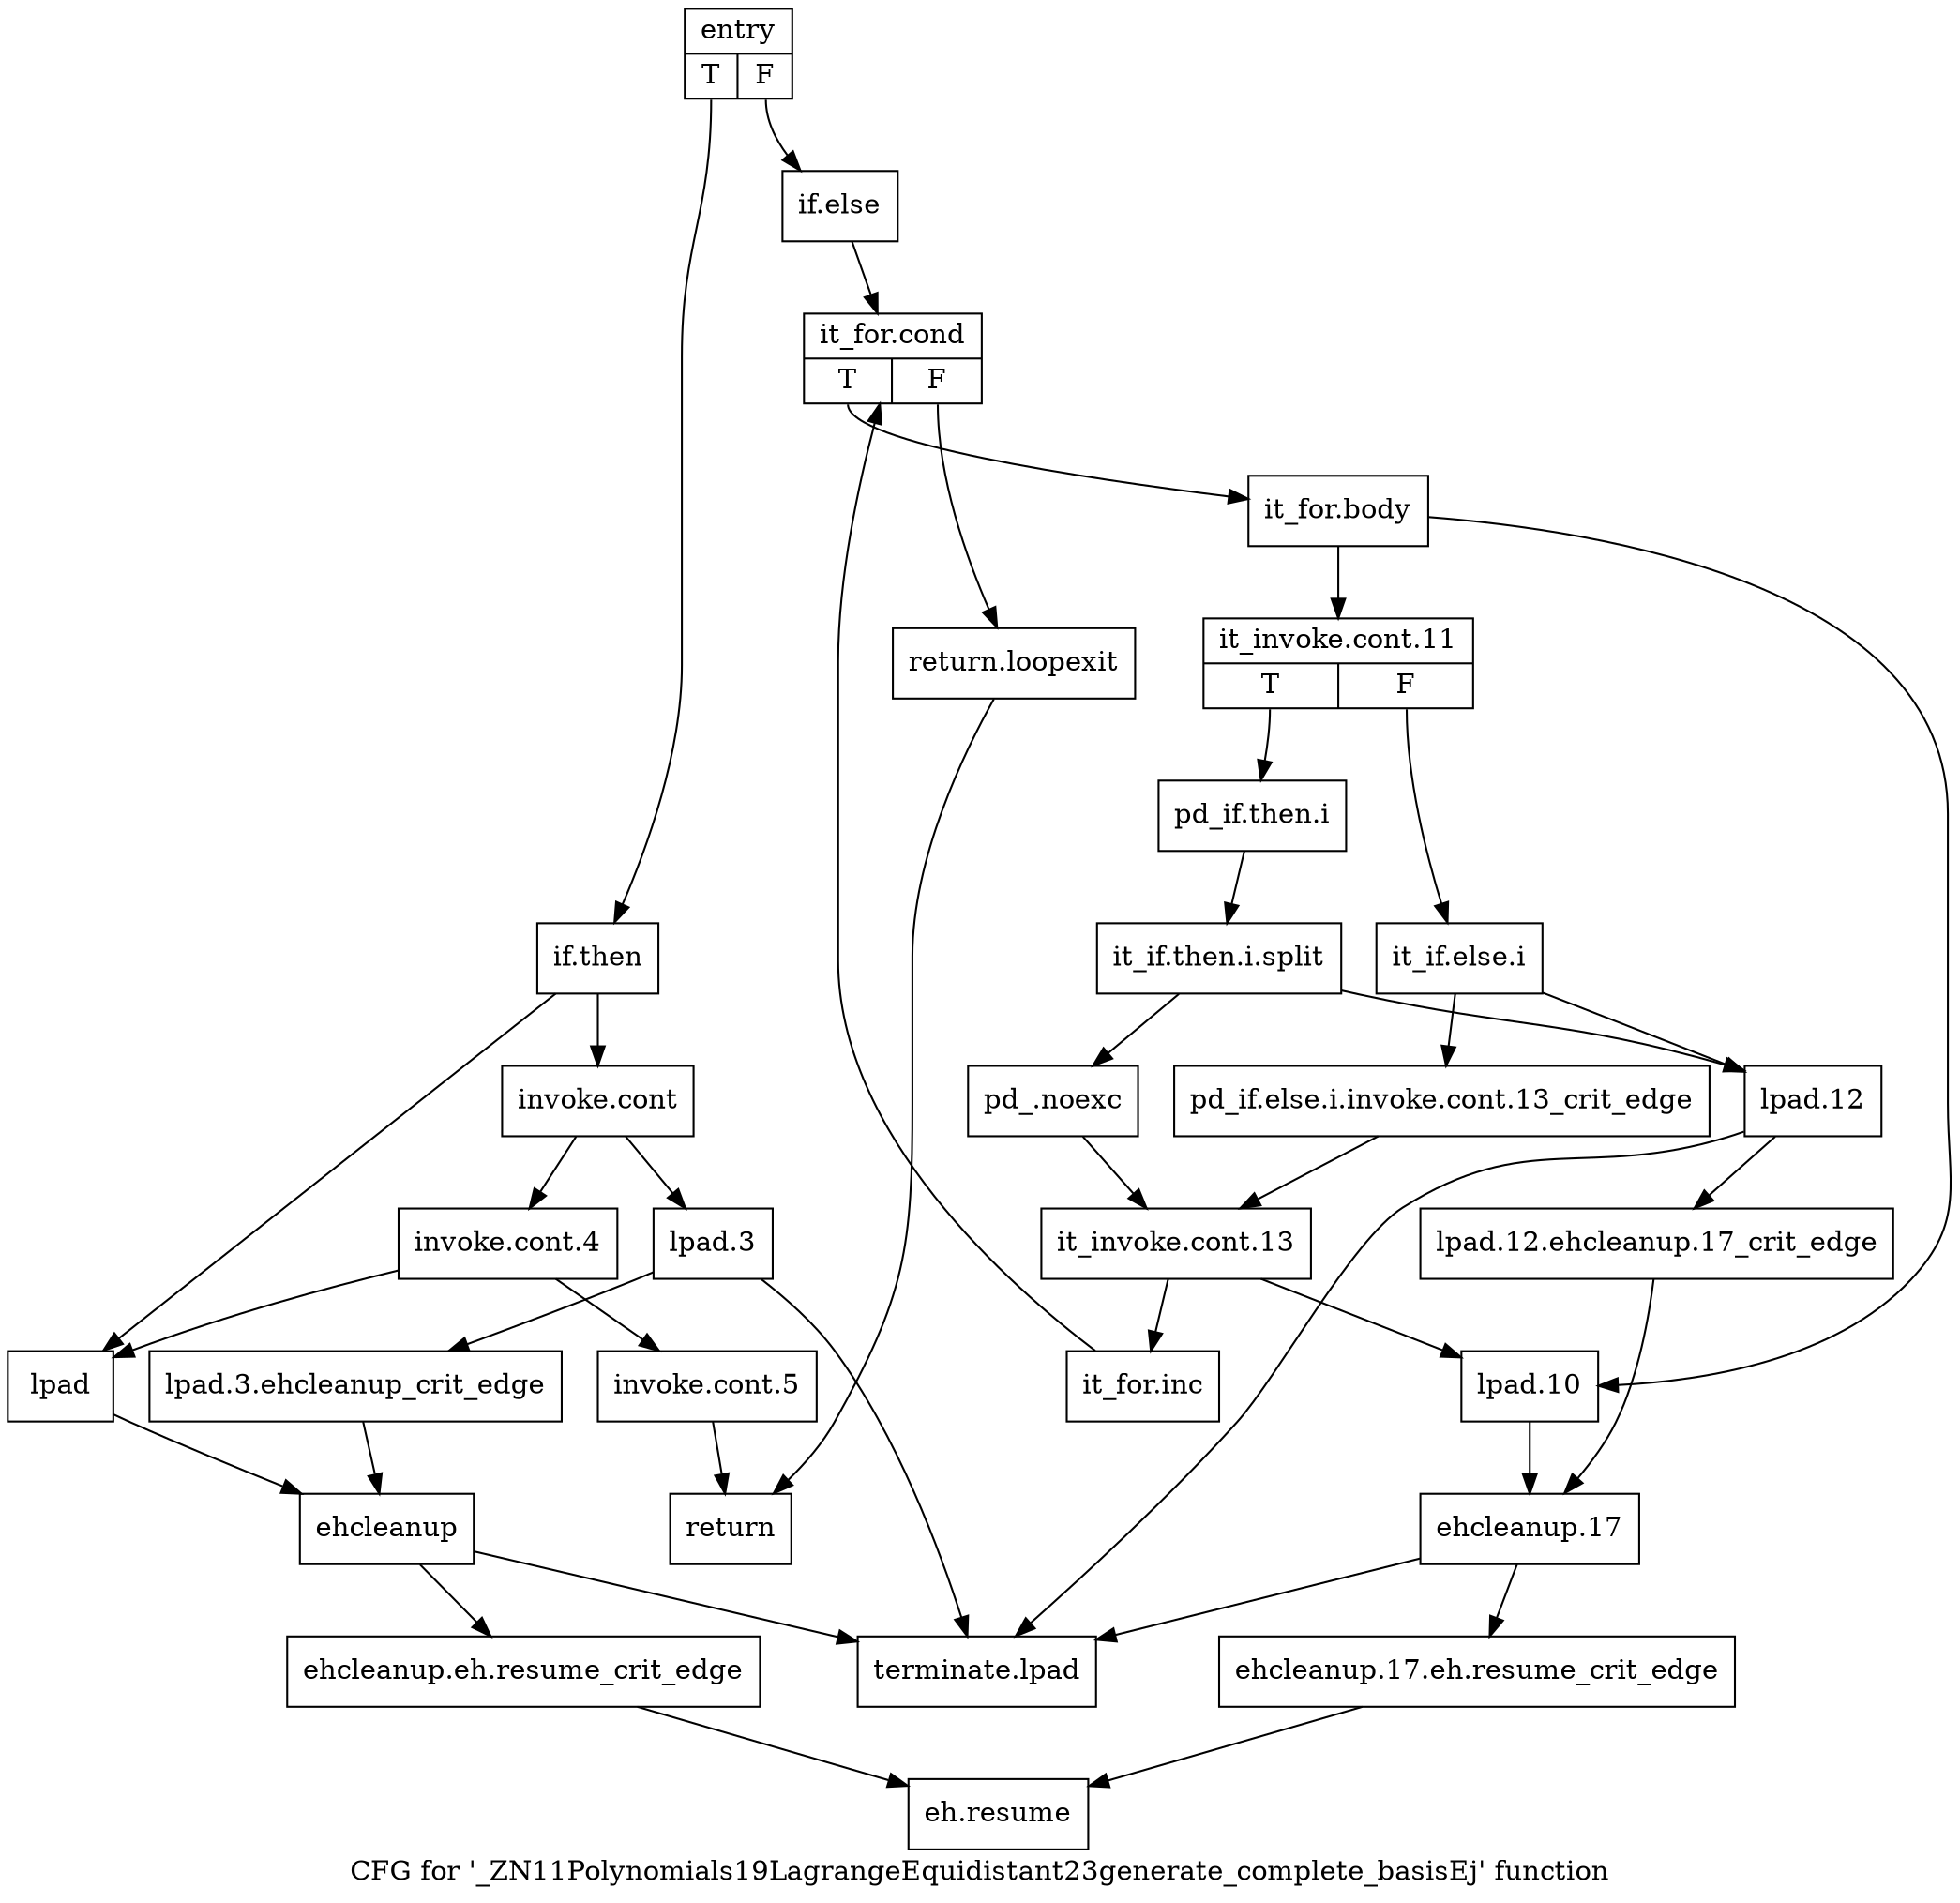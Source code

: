 digraph "CFG for '_ZN11Polynomials19LagrangeEquidistant23generate_complete_basisEj' function" {
	label="CFG for '_ZN11Polynomials19LagrangeEquidistant23generate_complete_basisEj' function";

	Node0x6be55d0 [shape=record,label="{entry|{<s0>T|<s1>F}}"];
	Node0x6be55d0:s0 -> Node0x6be5620;
	Node0x6be55d0:s1 -> Node0x6be58f0;
	Node0x6be5620 [shape=record,label="{if.then}"];
	Node0x6be5620 -> Node0x6be5670;
	Node0x6be5620 -> Node0x6be5760;
	Node0x6be5670 [shape=record,label="{invoke.cont}"];
	Node0x6be5670 -> Node0x6be56c0;
	Node0x6be5670 -> Node0x6be57b0;
	Node0x6be56c0 [shape=record,label="{invoke.cont.4}"];
	Node0x6be56c0 -> Node0x6be5710;
	Node0x6be56c0 -> Node0x6be5760;
	Node0x6be5710 [shape=record,label="{invoke.cont.5}"];
	Node0x6be5710 -> Node0x6be5df0;
	Node0x6be5760 [shape=record,label="{lpad}"];
	Node0x6be5760 -> Node0x6be5850;
	Node0x6be57b0 [shape=record,label="{lpad.3}"];
	Node0x6be57b0 -> Node0x6be5800;
	Node0x6be57b0 -> Node0x6be5e90;
	Node0x6be5800 [shape=record,label="{lpad.3.ehcleanup_crit_edge}"];
	Node0x6be5800 -> Node0x6be5850;
	Node0x6be5850 [shape=record,label="{ehcleanup}"];
	Node0x6be5850 -> Node0x6be58a0;
	Node0x6be5850 -> Node0x6be5e90;
	Node0x6be58a0 [shape=record,label="{ehcleanup.eh.resume_crit_edge}"];
	Node0x6be58a0 -> Node0x6be5e40;
	Node0x6be58f0 [shape=record,label="{if.else}"];
	Node0x6be58f0 -> Node0x6be5940;
	Node0x6be5940 [shape=record,label="{it_for.cond|{<s0>T|<s1>F}}"];
	Node0x6be5940:s0 -> Node0x6be5990;
	Node0x6be5940:s1 -> Node0x6be5da0;
	Node0x6be5990 [shape=record,label="{it_for.body}"];
	Node0x6be5990 -> Node0x6be59e0;
	Node0x6be5990 -> Node0x6be5c10;
	Node0x6be59e0 [shape=record,label="{it_invoke.cont.11|{<s0>T|<s1>F}}"];
	Node0x6be59e0:s0 -> Node0x6be5a30;
	Node0x6be59e0:s1 -> Node0x6be5ad0;
	Node0x6be5a30 [shape=record,label="{pd_if.then.i}"];
	Node0x6be5a30 -> Node0xaef7d90;
	Node0xaef7d90 [shape=record,label="{it_if.then.i.split}"];
	Node0xaef7d90 -> Node0x6be5a80;
	Node0xaef7d90 -> Node0x6be5c60;
	Node0x6be5a80 [shape=record,label="{pd_.noexc}"];
	Node0x6be5a80 -> Node0x6be5b70;
	Node0x6be5ad0 [shape=record,label="{it_if.else.i}"];
	Node0x6be5ad0 -> Node0x6be5b20;
	Node0x6be5ad0 -> Node0x6be5c60;
	Node0x6be5b20 [shape=record,label="{pd_if.else.i.invoke.cont.13_crit_edge}"];
	Node0x6be5b20 -> Node0x6be5b70;
	Node0x6be5b70 [shape=record,label="{it_invoke.cont.13}"];
	Node0x6be5b70 -> Node0x6be5bc0;
	Node0x6be5b70 -> Node0x6be5c10;
	Node0x6be5bc0 [shape=record,label="{it_for.inc}"];
	Node0x6be5bc0 -> Node0x6be5940;
	Node0x6be5c10 [shape=record,label="{lpad.10}"];
	Node0x6be5c10 -> Node0x6be5d00;
	Node0x6be5c60 [shape=record,label="{lpad.12}"];
	Node0x6be5c60 -> Node0x6be5cb0;
	Node0x6be5c60 -> Node0x6be5e90;
	Node0x6be5cb0 [shape=record,label="{lpad.12.ehcleanup.17_crit_edge}"];
	Node0x6be5cb0 -> Node0x6be5d00;
	Node0x6be5d00 [shape=record,label="{ehcleanup.17}"];
	Node0x6be5d00 -> Node0x6be5d50;
	Node0x6be5d00 -> Node0x6be5e90;
	Node0x6be5d50 [shape=record,label="{ehcleanup.17.eh.resume_crit_edge}"];
	Node0x6be5d50 -> Node0x6be5e40;
	Node0x6be5da0 [shape=record,label="{return.loopexit}"];
	Node0x6be5da0 -> Node0x6be5df0;
	Node0x6be5df0 [shape=record,label="{return}"];
	Node0x6be5e40 [shape=record,label="{eh.resume}"];
	Node0x6be5e90 [shape=record,label="{terminate.lpad}"];
}
